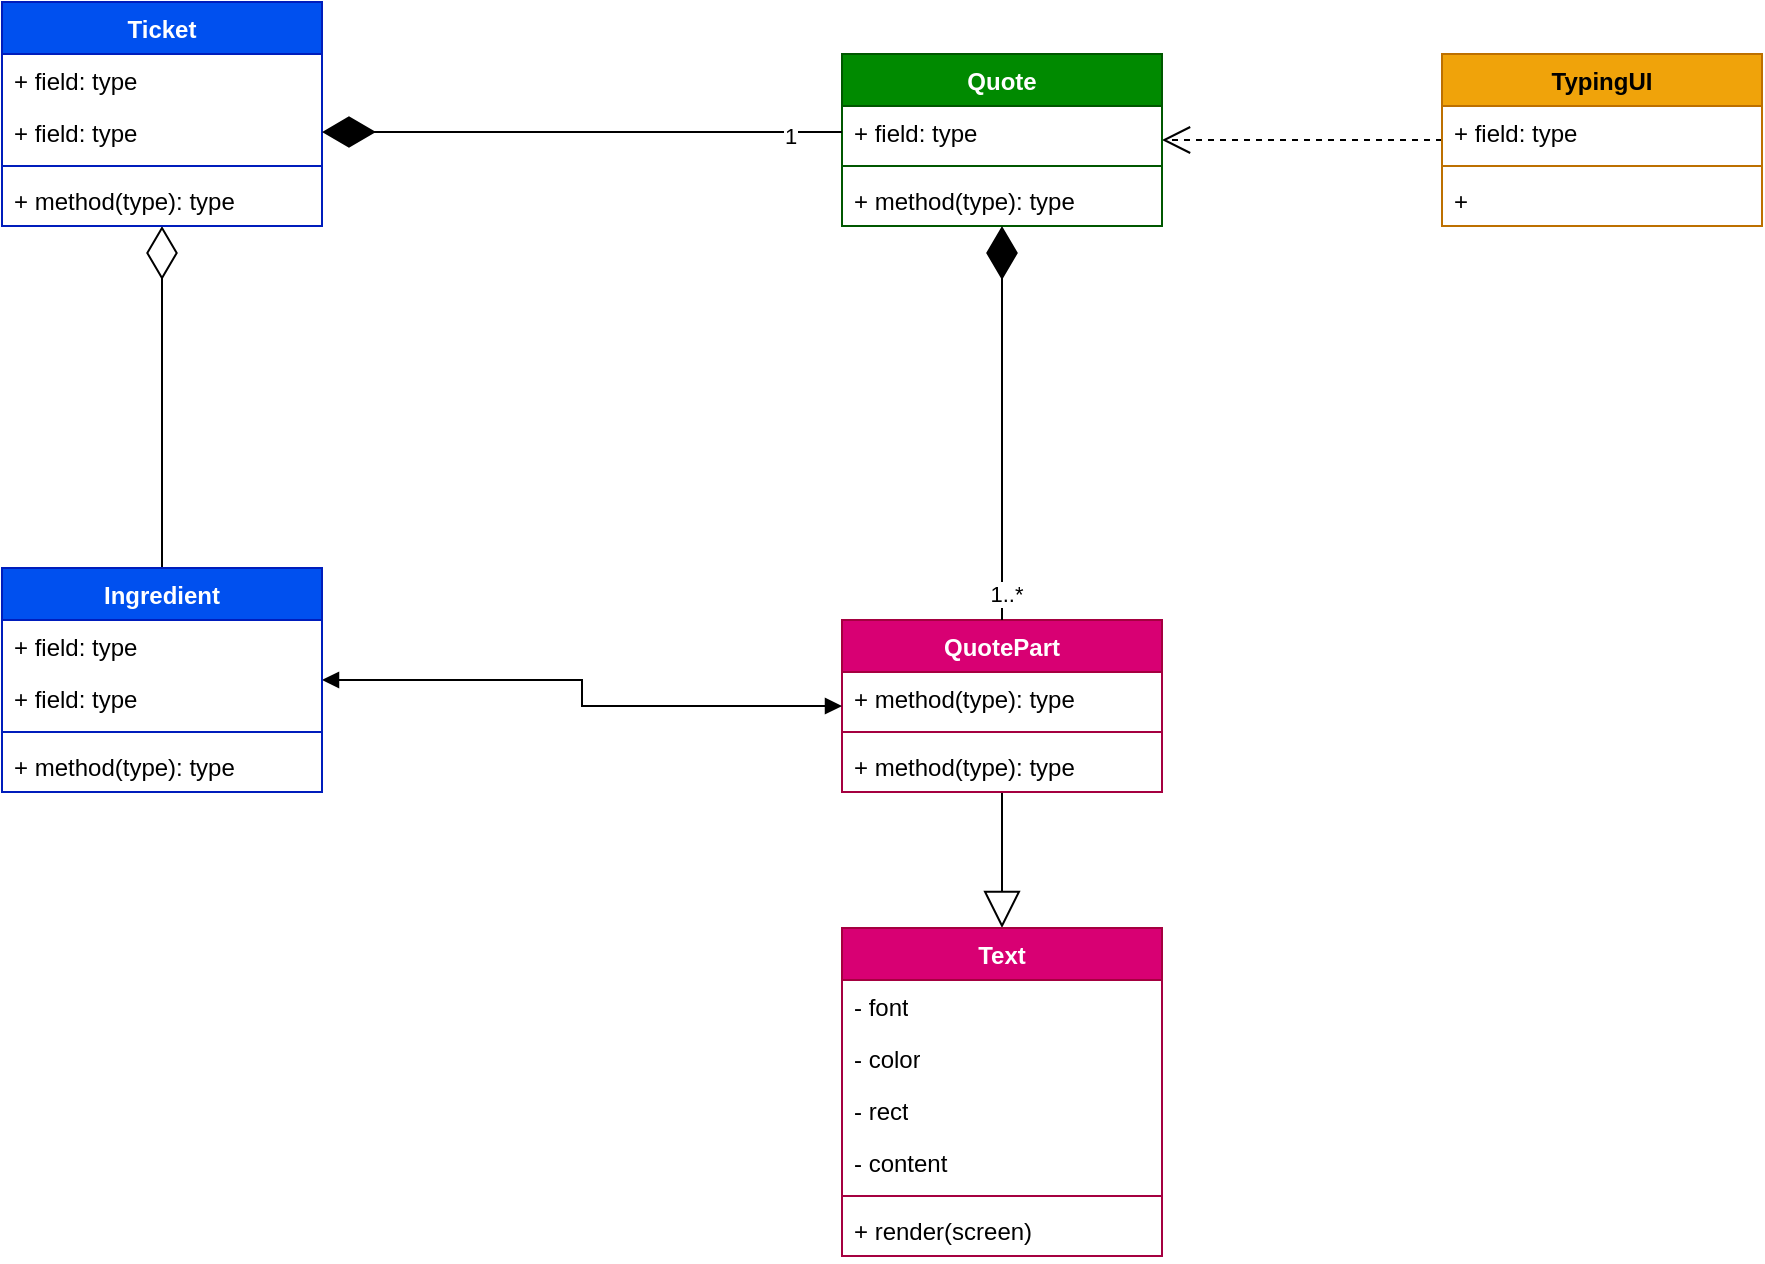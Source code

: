 <mxfile version="27.1.1">
  <diagram name="Page-1" id="j0khIBAnYjF9LHdlzVPX">
    <mxGraphModel dx="1351" dy="899" grid="1" gridSize="10" guides="1" tooltips="1" connect="1" arrows="1" fold="1" page="1" pageScale="1" pageWidth="1200" pageHeight="1920" background="#ffffff" math="0" shadow="0">
      <root>
        <mxCell id="0" />
        <mxCell id="1" parent="0" />
        <mxCell id="KheU0Lfmn1Fcaas4t0J7-40" value="" style="edgeStyle=orthogonalEdgeStyle;rounded=0;orthogonalLoop=1;jettySize=auto;html=1;endArrow=diamondThin;endFill=0;endSize=24;" parent="1" source="KheU0Lfmn1Fcaas4t0J7-35" target="KheU0Lfmn1Fcaas4t0J7-1" edge="1">
          <mxGeometry relative="1" as="geometry">
            <Array as="points">
              <mxPoint x="160" y="320" />
              <mxPoint x="160" y="320" />
            </Array>
          </mxGeometry>
        </mxCell>
        <mxCell id="KheU0Lfmn1Fcaas4t0J7-1" value="Ticket" style="swimlane;fontStyle=1;align=center;verticalAlign=top;childLayout=stackLayout;horizontal=1;startSize=26;horizontalStack=0;resizeParent=1;resizeParentMax=0;resizeLast=0;collapsible=1;marginBottom=0;whiteSpace=wrap;html=1;fillColor=#0050ef;fontColor=#ffffff;strokeColor=#001DBC;" parent="1" vertex="1">
          <mxGeometry x="80" y="87" width="160" height="112" as="geometry" />
        </mxCell>
        <mxCell id="KheU0Lfmn1Fcaas4t0J7-2" value="+ field: type" style="text;strokeColor=none;fillColor=none;align=left;verticalAlign=top;spacingLeft=4;spacingRight=4;overflow=hidden;rotatable=0;points=[[0,0.5],[1,0.5]];portConstraint=eastwest;whiteSpace=wrap;html=1;" parent="KheU0Lfmn1Fcaas4t0J7-1" vertex="1">
          <mxGeometry y="26" width="160" height="26" as="geometry" />
        </mxCell>
        <mxCell id="KheU0Lfmn1Fcaas4t0J7-6" value="+ field: type" style="text;strokeColor=none;fillColor=none;align=left;verticalAlign=top;spacingLeft=4;spacingRight=4;overflow=hidden;rotatable=0;points=[[0,0.5],[1,0.5]];portConstraint=eastwest;whiteSpace=wrap;html=1;" parent="KheU0Lfmn1Fcaas4t0J7-1" vertex="1">
          <mxGeometry y="52" width="160" height="26" as="geometry" />
        </mxCell>
        <mxCell id="KheU0Lfmn1Fcaas4t0J7-3" value="" style="line;strokeWidth=1;fillColor=none;align=left;verticalAlign=middle;spacingTop=-1;spacingLeft=3;spacingRight=3;rotatable=0;labelPosition=right;points=[];portConstraint=eastwest;strokeColor=inherit;" parent="KheU0Lfmn1Fcaas4t0J7-1" vertex="1">
          <mxGeometry y="78" width="160" height="8" as="geometry" />
        </mxCell>
        <mxCell id="KheU0Lfmn1Fcaas4t0J7-4" value="+ method(type): type" style="text;strokeColor=none;fillColor=none;align=left;verticalAlign=top;spacingLeft=4;spacingRight=4;overflow=hidden;rotatable=0;points=[[0,0.5],[1,0.5]];portConstraint=eastwest;whiteSpace=wrap;html=1;" parent="KheU0Lfmn1Fcaas4t0J7-1" vertex="1">
          <mxGeometry y="86" width="160" height="26" as="geometry" />
        </mxCell>
        <mxCell id="KheU0Lfmn1Fcaas4t0J7-56" value="" style="edgeStyle=orthogonalEdgeStyle;rounded=0;orthogonalLoop=1;jettySize=auto;html=1;endArrow=open;endSize=12;dashed=1;" parent="1" source="KheU0Lfmn1Fcaas4t0J7-52" target="KheU0Lfmn1Fcaas4t0J7-7" edge="1">
          <mxGeometry relative="1" as="geometry" />
        </mxCell>
        <mxCell id="KheU0Lfmn1Fcaas4t0J7-7" value="Quote" style="swimlane;fontStyle=1;align=center;verticalAlign=top;childLayout=stackLayout;horizontal=1;startSize=26;horizontalStack=0;resizeParent=1;resizeParentMax=0;resizeLast=0;collapsible=1;marginBottom=0;whiteSpace=wrap;html=1;fillColor=#008a00;fontColor=#ffffff;strokeColor=#005700;" parent="1" vertex="1">
          <mxGeometry x="500" y="113" width="160" height="86" as="geometry" />
        </mxCell>
        <mxCell id="KheU0Lfmn1Fcaas4t0J7-8" value="+ field: type" style="text;strokeColor=none;fillColor=none;align=left;verticalAlign=top;spacingLeft=4;spacingRight=4;overflow=hidden;rotatable=0;points=[[0,0.5],[1,0.5]];portConstraint=eastwest;whiteSpace=wrap;html=1;" parent="KheU0Lfmn1Fcaas4t0J7-7" vertex="1">
          <mxGeometry y="26" width="160" height="26" as="geometry" />
        </mxCell>
        <mxCell id="KheU0Lfmn1Fcaas4t0J7-9" value="" style="line;strokeWidth=1;fillColor=none;align=left;verticalAlign=middle;spacingTop=-1;spacingLeft=3;spacingRight=3;rotatable=0;labelPosition=right;points=[];portConstraint=eastwest;strokeColor=inherit;" parent="KheU0Lfmn1Fcaas4t0J7-7" vertex="1">
          <mxGeometry y="52" width="160" height="8" as="geometry" />
        </mxCell>
        <mxCell id="KheU0Lfmn1Fcaas4t0J7-10" value="+ method(type): type" style="text;strokeColor=none;fillColor=none;align=left;verticalAlign=top;spacingLeft=4;spacingRight=4;overflow=hidden;rotatable=0;points=[[0,0.5],[1,0.5]];portConstraint=eastwest;whiteSpace=wrap;html=1;" parent="KheU0Lfmn1Fcaas4t0J7-7" vertex="1">
          <mxGeometry y="60" width="160" height="26" as="geometry" />
        </mxCell>
        <mxCell id="n0wQ2Jxf6u3RjAzx2bK8-17" style="edgeStyle=orthogonalEdgeStyle;rounded=0;orthogonalLoop=1;jettySize=auto;html=1;entryX=0.5;entryY=0;entryDx=0;entryDy=0;endArrow=block;endSize=16;endFill=0;" edge="1" parent="1" source="KheU0Lfmn1Fcaas4t0J7-11" target="n0wQ2Jxf6u3RjAzx2bK8-3">
          <mxGeometry relative="1" as="geometry" />
        </mxCell>
        <mxCell id="KheU0Lfmn1Fcaas4t0J7-11" value="QuotePart" style="swimlane;fontStyle=1;align=center;verticalAlign=top;childLayout=stackLayout;horizontal=1;startSize=26;horizontalStack=0;resizeParent=1;resizeParentMax=0;resizeLast=0;collapsible=1;marginBottom=0;whiteSpace=wrap;html=1;fillColor=#d80073;fontColor=#ffffff;strokeColor=#A50040;" parent="1" vertex="1">
          <mxGeometry x="500" y="396" width="160" height="86" as="geometry" />
        </mxCell>
        <mxCell id="KheU0Lfmn1Fcaas4t0J7-14" value="+ method(type): type" style="text;strokeColor=none;fillColor=none;align=left;verticalAlign=top;spacingLeft=4;spacingRight=4;overflow=hidden;rotatable=0;points=[[0,0.5],[1,0.5]];portConstraint=eastwest;whiteSpace=wrap;html=1;" parent="KheU0Lfmn1Fcaas4t0J7-11" vertex="1">
          <mxGeometry y="26" width="160" height="26" as="geometry" />
        </mxCell>
        <mxCell id="KheU0Lfmn1Fcaas4t0J7-13" value="" style="line;strokeWidth=1;fillColor=none;align=left;verticalAlign=middle;spacingTop=-1;spacingLeft=3;spacingRight=3;rotatable=0;labelPosition=right;points=[];portConstraint=eastwest;strokeColor=inherit;" parent="KheU0Lfmn1Fcaas4t0J7-11" vertex="1">
          <mxGeometry y="52" width="160" height="8" as="geometry" />
        </mxCell>
        <mxCell id="n0wQ2Jxf6u3RjAzx2bK8-34" value="+ method(type): type" style="text;strokeColor=none;fillColor=none;align=left;verticalAlign=top;spacingLeft=4;spacingRight=4;overflow=hidden;rotatable=0;points=[[0,0.5],[1,0.5]];portConstraint=eastwest;whiteSpace=wrap;html=1;" vertex="1" parent="KheU0Lfmn1Fcaas4t0J7-11">
          <mxGeometry y="60" width="160" height="26" as="geometry" />
        </mxCell>
        <mxCell id="KheU0Lfmn1Fcaas4t0J7-18" value="" style="endArrow=diamondThin;endFill=1;endSize=24;html=1;rounded=0;exitX=0.5;exitY=0;exitDx=0;exitDy=0;entryX=0.5;entryY=1;entryDx=0;entryDy=0;" parent="1" source="KheU0Lfmn1Fcaas4t0J7-11" target="KheU0Lfmn1Fcaas4t0J7-7" edge="1">
          <mxGeometry width="160" relative="1" as="geometry">
            <mxPoint x="250" y="470" as="sourcePoint" />
            <mxPoint x="410" y="470" as="targetPoint" />
          </mxGeometry>
        </mxCell>
        <mxCell id="KheU0Lfmn1Fcaas4t0J7-47" value="1..*" style="edgeLabel;html=1;align=center;verticalAlign=middle;resizable=0;points=[];" parent="KheU0Lfmn1Fcaas4t0J7-18" vertex="1" connectable="0">
          <mxGeometry x="-0.87" y="-2" relative="1" as="geometry">
            <mxPoint as="offset" />
          </mxGeometry>
        </mxCell>
        <mxCell id="KheU0Lfmn1Fcaas4t0J7-44" style="edgeStyle=orthogonalEdgeStyle;rounded=0;orthogonalLoop=1;jettySize=auto;html=1;exitX=1;exitY=0.5;exitDx=0;exitDy=0;entryX=0;entryY=0.5;entryDx=0;entryDy=0;endArrow=block;startArrow=block;endFill=1;startFill=1;" parent="1" source="KheU0Lfmn1Fcaas4t0J7-35" target="KheU0Lfmn1Fcaas4t0J7-11" edge="1">
          <mxGeometry relative="1" as="geometry" />
        </mxCell>
        <mxCell id="KheU0Lfmn1Fcaas4t0J7-35" value="Ingredient" style="swimlane;fontStyle=1;align=center;verticalAlign=top;childLayout=stackLayout;horizontal=1;startSize=26;horizontalStack=0;resizeParent=1;resizeParentMax=0;resizeLast=0;collapsible=1;marginBottom=0;whiteSpace=wrap;html=1;fillColor=#0050ef;fontColor=#ffffff;strokeColor=#001DBC;" parent="1" vertex="1">
          <mxGeometry x="80" y="370" width="160" height="112" as="geometry" />
        </mxCell>
        <mxCell id="KheU0Lfmn1Fcaas4t0J7-36" value="+ field: type" style="text;strokeColor=none;fillColor=none;align=left;verticalAlign=top;spacingLeft=4;spacingRight=4;overflow=hidden;rotatable=0;points=[[0,0.5],[1,0.5]];portConstraint=eastwest;whiteSpace=wrap;html=1;" parent="KheU0Lfmn1Fcaas4t0J7-35" vertex="1">
          <mxGeometry y="26" width="160" height="26" as="geometry" />
        </mxCell>
        <mxCell id="KheU0Lfmn1Fcaas4t0J7-37" value="+ field: type" style="text;strokeColor=none;fillColor=none;align=left;verticalAlign=top;spacingLeft=4;spacingRight=4;overflow=hidden;rotatable=0;points=[[0,0.5],[1,0.5]];portConstraint=eastwest;whiteSpace=wrap;html=1;" parent="KheU0Lfmn1Fcaas4t0J7-35" vertex="1">
          <mxGeometry y="52" width="160" height="26" as="geometry" />
        </mxCell>
        <mxCell id="KheU0Lfmn1Fcaas4t0J7-38" value="" style="line;strokeWidth=1;fillColor=none;align=left;verticalAlign=middle;spacingTop=-1;spacingLeft=3;spacingRight=3;rotatable=0;labelPosition=right;points=[];portConstraint=eastwest;strokeColor=inherit;" parent="KheU0Lfmn1Fcaas4t0J7-35" vertex="1">
          <mxGeometry y="78" width="160" height="8" as="geometry" />
        </mxCell>
        <mxCell id="KheU0Lfmn1Fcaas4t0J7-39" value="+ method(type): type" style="text;strokeColor=none;fillColor=none;align=left;verticalAlign=top;spacingLeft=4;spacingRight=4;overflow=hidden;rotatable=0;points=[[0,0.5],[1,0.5]];portConstraint=eastwest;whiteSpace=wrap;html=1;" parent="KheU0Lfmn1Fcaas4t0J7-35" vertex="1">
          <mxGeometry y="86" width="160" height="26" as="geometry" />
        </mxCell>
        <mxCell id="KheU0Lfmn1Fcaas4t0J7-52" value="TypingUI" style="swimlane;fontStyle=1;align=center;verticalAlign=top;childLayout=stackLayout;horizontal=1;startSize=26;horizontalStack=0;resizeParent=1;resizeParentMax=0;resizeLast=0;collapsible=1;marginBottom=0;whiteSpace=wrap;html=1;fillColor=#f0a30a;fontColor=#000000;strokeColor=#BD7000;" parent="1" vertex="1">
          <mxGeometry x="800" y="113" width="160" height="86" as="geometry" />
        </mxCell>
        <mxCell id="KheU0Lfmn1Fcaas4t0J7-53" value="+ field: type" style="text;strokeColor=none;fillColor=none;align=left;verticalAlign=top;spacingLeft=4;spacingRight=4;overflow=hidden;rotatable=0;points=[[0,0.5],[1,0.5]];portConstraint=eastwest;whiteSpace=wrap;html=1;" parent="KheU0Lfmn1Fcaas4t0J7-52" vertex="1">
          <mxGeometry y="26" width="160" height="26" as="geometry" />
        </mxCell>
        <mxCell id="KheU0Lfmn1Fcaas4t0J7-54" value="" style="line;strokeWidth=1;fillColor=none;align=left;verticalAlign=middle;spacingTop=-1;spacingLeft=3;spacingRight=3;rotatable=0;labelPosition=right;points=[];portConstraint=eastwest;strokeColor=inherit;" parent="KheU0Lfmn1Fcaas4t0J7-52" vertex="1">
          <mxGeometry y="52" width="160" height="8" as="geometry" />
        </mxCell>
        <mxCell id="KheU0Lfmn1Fcaas4t0J7-55" value="+&amp;nbsp;" style="text;strokeColor=none;fillColor=none;align=left;verticalAlign=top;spacingLeft=4;spacingRight=4;overflow=hidden;rotatable=0;points=[[0,0.5],[1,0.5]];portConstraint=eastwest;whiteSpace=wrap;html=1;" parent="KheU0Lfmn1Fcaas4t0J7-52" vertex="1">
          <mxGeometry y="60" width="160" height="26" as="geometry" />
        </mxCell>
        <mxCell id="n0wQ2Jxf6u3RjAzx2bK8-3" value="Text" style="swimlane;fontStyle=1;align=center;verticalAlign=top;childLayout=stackLayout;horizontal=1;startSize=26;horizontalStack=0;resizeParent=1;resizeParentMax=0;resizeLast=0;collapsible=1;marginBottom=0;whiteSpace=wrap;html=1;fillColor=#d80073;fontColor=#ffffff;strokeColor=#A50040;" vertex="1" parent="1">
          <mxGeometry x="500" y="550" width="160" height="164" as="geometry" />
        </mxCell>
        <mxCell id="n0wQ2Jxf6u3RjAzx2bK8-4" value="&lt;div&gt;- font&lt;/div&gt;" style="text;strokeColor=none;fillColor=none;align=left;verticalAlign=top;spacingLeft=4;spacingRight=4;overflow=hidden;rotatable=0;points=[[0,0.5],[1,0.5]];portConstraint=eastwest;whiteSpace=wrap;html=1;" vertex="1" parent="n0wQ2Jxf6u3RjAzx2bK8-3">
          <mxGeometry y="26" width="160" height="26" as="geometry" />
        </mxCell>
        <mxCell id="n0wQ2Jxf6u3RjAzx2bK8-7" value="&lt;div&gt;- color&lt;/div&gt;" style="text;strokeColor=none;fillColor=none;align=left;verticalAlign=top;spacingLeft=4;spacingRight=4;overflow=hidden;rotatable=0;points=[[0,0.5],[1,0.5]];portConstraint=eastwest;whiteSpace=wrap;html=1;" vertex="1" parent="n0wQ2Jxf6u3RjAzx2bK8-3">
          <mxGeometry y="52" width="160" height="26" as="geometry" />
        </mxCell>
        <mxCell id="n0wQ2Jxf6u3RjAzx2bK8-8" value="- rect" style="text;strokeColor=none;fillColor=none;align=left;verticalAlign=top;spacingLeft=4;spacingRight=4;overflow=hidden;rotatable=0;points=[[0,0.5],[1,0.5]];portConstraint=eastwest;whiteSpace=wrap;html=1;" vertex="1" parent="n0wQ2Jxf6u3RjAzx2bK8-3">
          <mxGeometry y="78" width="160" height="26" as="geometry" />
        </mxCell>
        <mxCell id="n0wQ2Jxf6u3RjAzx2bK8-19" value="- content" style="text;strokeColor=none;fillColor=none;align=left;verticalAlign=top;spacingLeft=4;spacingRight=4;overflow=hidden;rotatable=0;points=[[0,0.5],[1,0.5]];portConstraint=eastwest;whiteSpace=wrap;html=1;" vertex="1" parent="n0wQ2Jxf6u3RjAzx2bK8-3">
          <mxGeometry y="104" width="160" height="26" as="geometry" />
        </mxCell>
        <mxCell id="n0wQ2Jxf6u3RjAzx2bK8-5" value="" style="line;strokeWidth=1;fillColor=none;align=left;verticalAlign=middle;spacingTop=-1;spacingLeft=3;spacingRight=3;rotatable=0;labelPosition=right;points=[];portConstraint=eastwest;strokeColor=inherit;" vertex="1" parent="n0wQ2Jxf6u3RjAzx2bK8-3">
          <mxGeometry y="130" width="160" height="8" as="geometry" />
        </mxCell>
        <mxCell id="n0wQ2Jxf6u3RjAzx2bK8-6" value="+ render(screen)" style="text;strokeColor=none;fillColor=none;align=left;verticalAlign=top;spacingLeft=4;spacingRight=4;overflow=hidden;rotatable=0;points=[[0,0.5],[1,0.5]];portConstraint=eastwest;whiteSpace=wrap;html=1;" vertex="1" parent="n0wQ2Jxf6u3RjAzx2bK8-3">
          <mxGeometry y="138" width="160" height="26" as="geometry" />
        </mxCell>
        <mxCell id="n0wQ2Jxf6u3RjAzx2bK8-22" style="edgeStyle=orthogonalEdgeStyle;rounded=0;orthogonalLoop=1;jettySize=auto;html=1;entryX=1;entryY=0.5;entryDx=0;entryDy=0;endArrow=diamondThin;endFill=1;endSize=24;" edge="1" parent="1" source="KheU0Lfmn1Fcaas4t0J7-8" target="KheU0Lfmn1Fcaas4t0J7-6">
          <mxGeometry relative="1" as="geometry" />
        </mxCell>
        <mxCell id="n0wQ2Jxf6u3RjAzx2bK8-23" value="1" style="edgeLabel;html=1;align=center;verticalAlign=middle;resizable=0;points=[];" vertex="1" connectable="0" parent="n0wQ2Jxf6u3RjAzx2bK8-22">
          <mxGeometry x="-0.8" y="2" relative="1" as="geometry">
            <mxPoint as="offset" />
          </mxGeometry>
        </mxCell>
      </root>
    </mxGraphModel>
  </diagram>
</mxfile>
